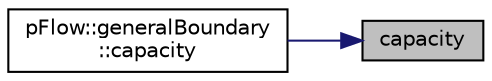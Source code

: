digraph "capacity"
{
 // LATEX_PDF_SIZE
  edge [fontname="Helvetica",fontsize="10",labelfontname="Helvetica",labelfontsize="10"];
  node [fontname="Helvetica",fontsize="10",shape=record];
  rankdir="RL";
  Node1 [label="capacity",height=0.2,width=0.4,color="black", fillcolor="grey75", style="filled", fontcolor="black",tooltip=" "];
  Node1 -> Node2 [dir="back",color="midnightblue",fontsize="10",style="solid",fontname="Helvetica"];
  Node2 [label="pFlow::generalBoundary\l::capacity",height=0.2,width=0.4,color="black", fillcolor="white", style="filled",URL="$classpFlow_1_1generalBoundary.html#a234de5cb432c97fcb4b0f806bb86624e",tooltip=" "];
}
